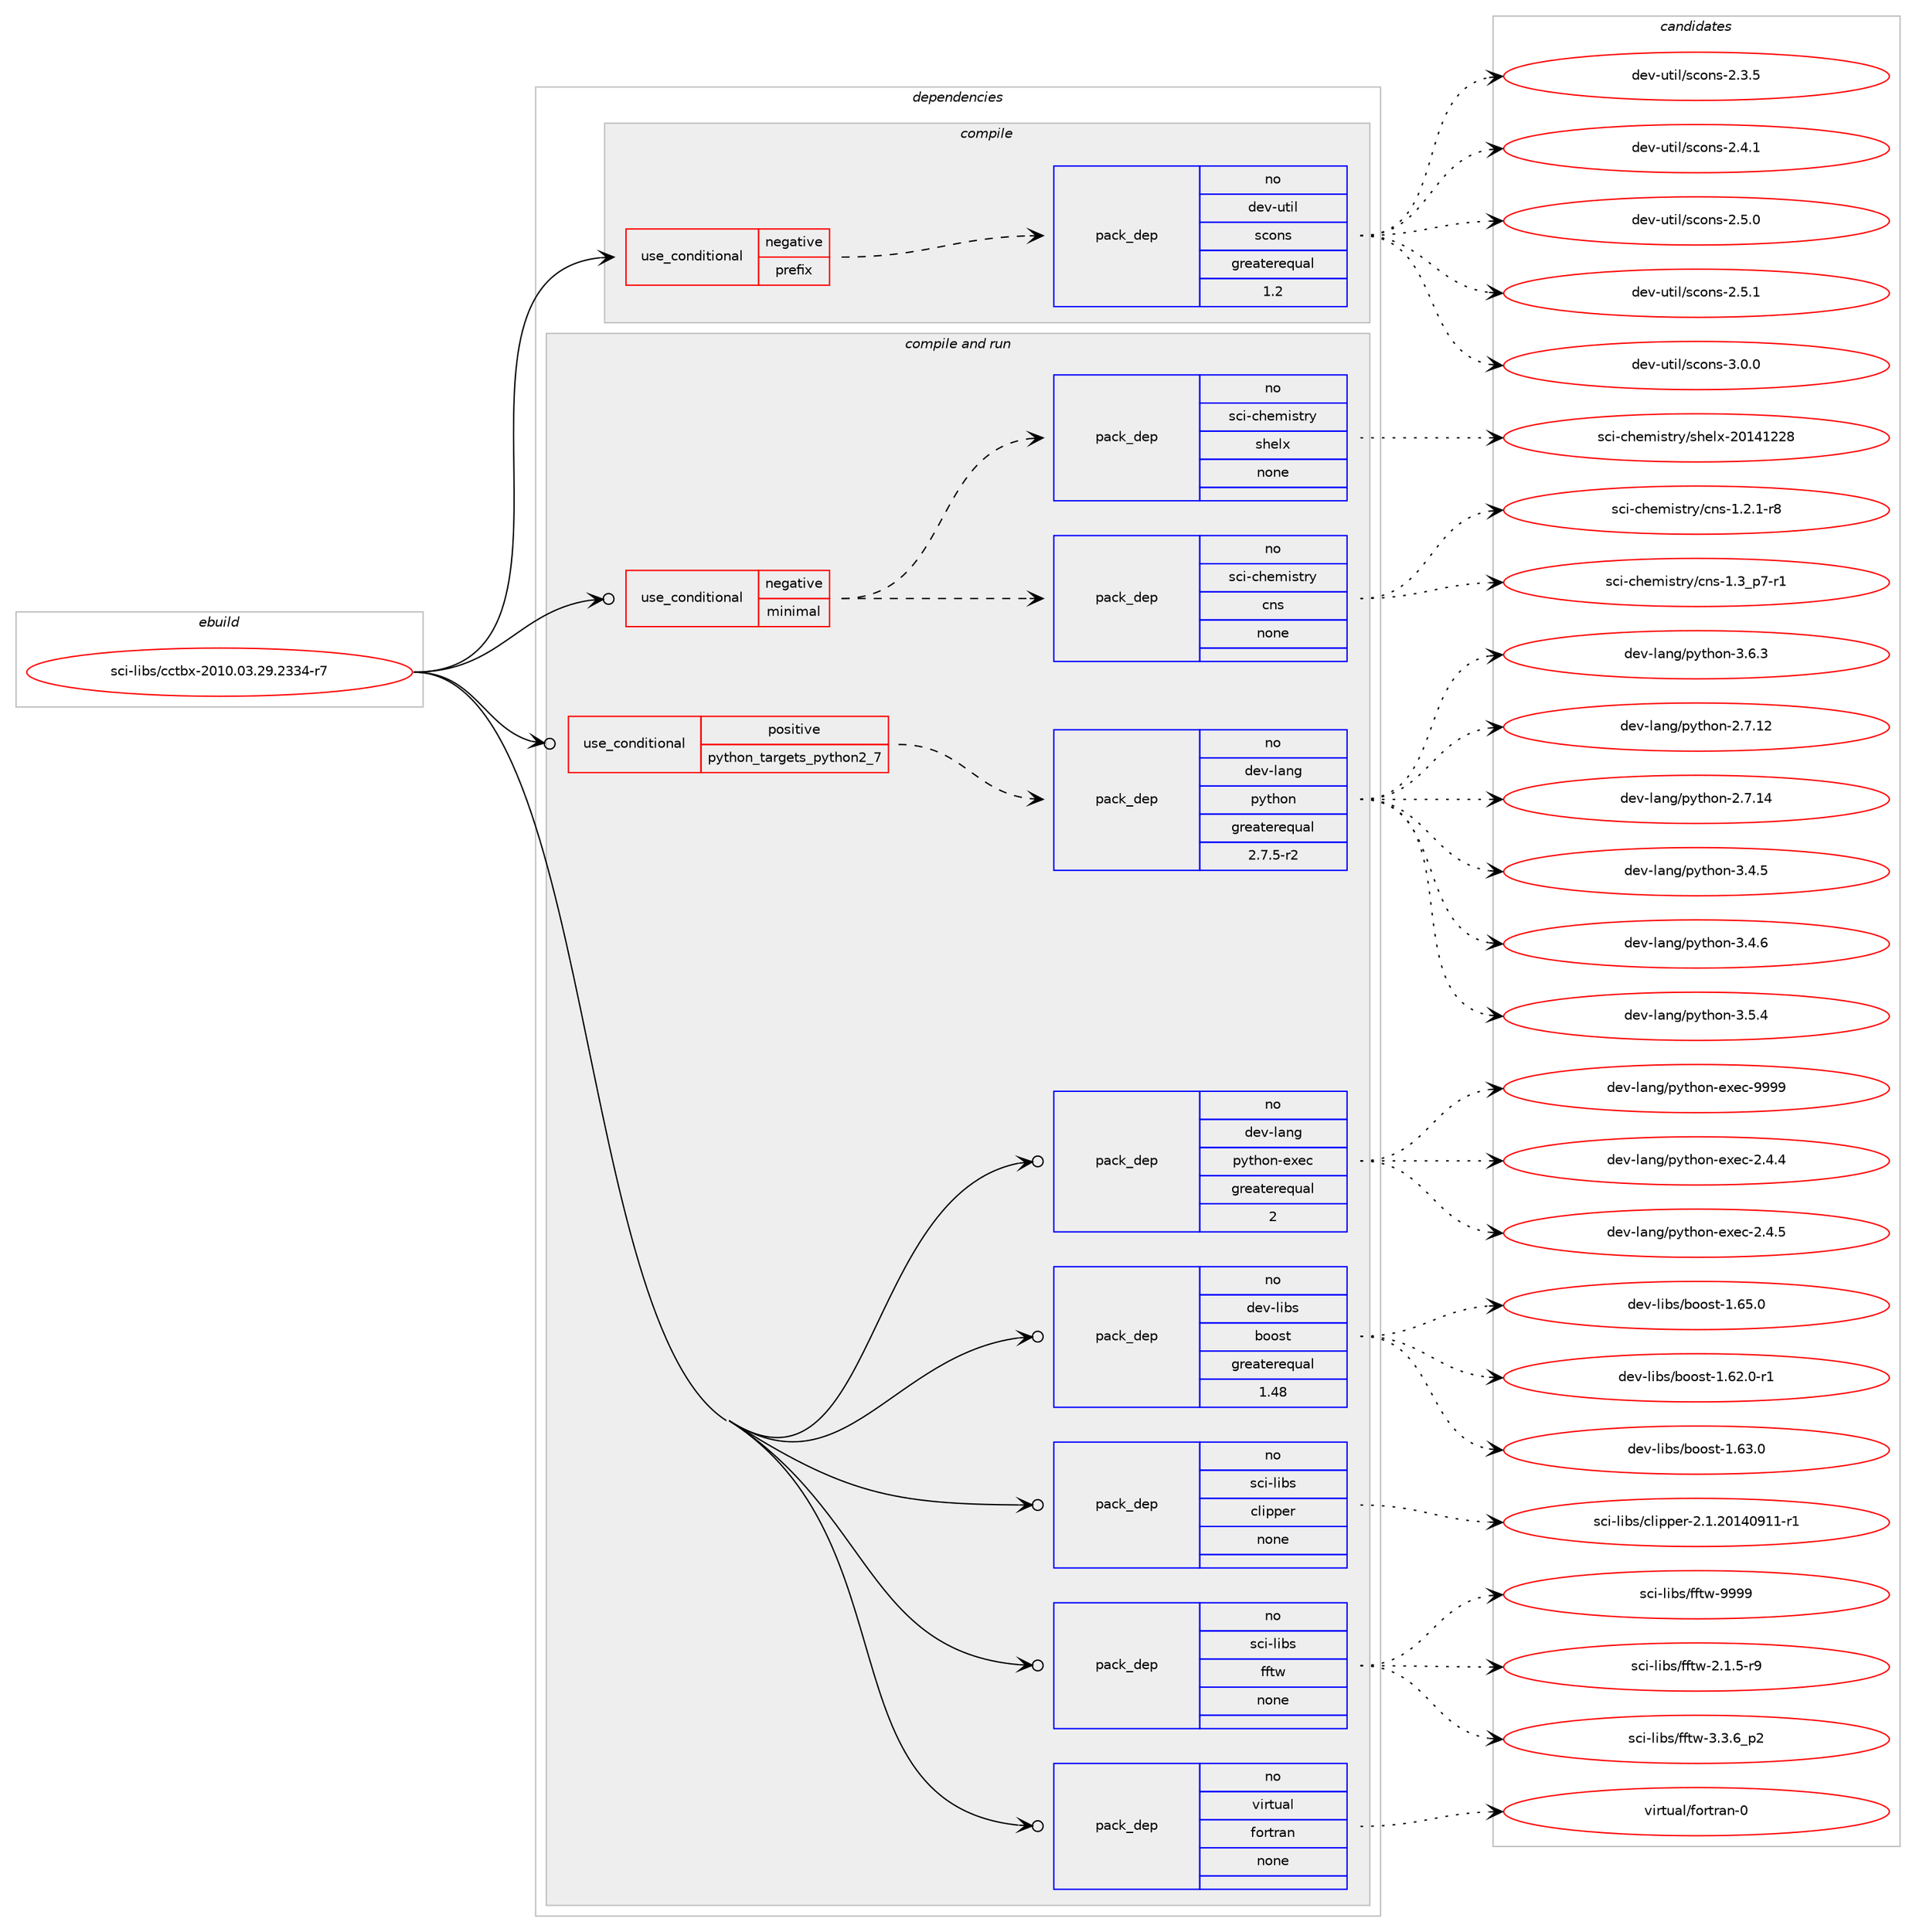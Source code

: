 digraph prolog {

# *************
# Graph options
# *************

newrank=true;
concentrate=true;
compound=true;
graph [rankdir=LR,fontname=Helvetica,fontsize=10,ranksep=1.5];#, ranksep=2.5, nodesep=0.2];
edge  [arrowhead=vee];
node  [fontname=Helvetica,fontsize=10];

# **********
# The ebuild
# **********

subgraph cluster_leftcol {
color=gray;
rank=same;
label=<<i>ebuild</i>>;
id [label="sci-libs/cctbx-2010.03.29.2334-r7", color=red, width=4, href="../sci-libs/cctbx-2010.03.29.2334-r7.svg"];
}

# ****************
# The dependencies
# ****************

subgraph cluster_midcol {
color=gray;
label=<<i>dependencies</i>>;
subgraph cluster_compile {
fillcolor="#eeeeee";
style=filled;
label=<<i>compile</i>>;
subgraph cond110219 {
dependency450342 [label=<<TABLE BORDER="0" CELLBORDER="1" CELLSPACING="0" CELLPADDING="4"><TR><TD ROWSPAN="3" CELLPADDING="10">use_conditional</TD></TR><TR><TD>negative</TD></TR><TR><TD>prefix</TD></TR></TABLE>>, shape=none, color=red];
subgraph pack332284 {
dependency450343 [label=<<TABLE BORDER="0" CELLBORDER="1" CELLSPACING="0" CELLPADDING="4" WIDTH="220"><TR><TD ROWSPAN="6" CELLPADDING="30">pack_dep</TD></TR><TR><TD WIDTH="110">no</TD></TR><TR><TD>dev-util</TD></TR><TR><TD>scons</TD></TR><TR><TD>greaterequal</TD></TR><TR><TD>1.2</TD></TR></TABLE>>, shape=none, color=blue];
}
dependency450342:e -> dependency450343:w [weight=20,style="dashed",arrowhead="vee"];
}
id:e -> dependency450342:w [weight=20,style="solid",arrowhead="vee"];
}
subgraph cluster_compileandrun {
fillcolor="#eeeeee";
style=filled;
label=<<i>compile and run</i>>;
subgraph cond110220 {
dependency450344 [label=<<TABLE BORDER="0" CELLBORDER="1" CELLSPACING="0" CELLPADDING="4"><TR><TD ROWSPAN="3" CELLPADDING="10">use_conditional</TD></TR><TR><TD>negative</TD></TR><TR><TD>minimal</TD></TR></TABLE>>, shape=none, color=red];
subgraph pack332285 {
dependency450345 [label=<<TABLE BORDER="0" CELLBORDER="1" CELLSPACING="0" CELLPADDING="4" WIDTH="220"><TR><TD ROWSPAN="6" CELLPADDING="30">pack_dep</TD></TR><TR><TD WIDTH="110">no</TD></TR><TR><TD>sci-chemistry</TD></TR><TR><TD>cns</TD></TR><TR><TD>none</TD></TR><TR><TD></TD></TR></TABLE>>, shape=none, color=blue];
}
dependency450344:e -> dependency450345:w [weight=20,style="dashed",arrowhead="vee"];
subgraph pack332286 {
dependency450346 [label=<<TABLE BORDER="0" CELLBORDER="1" CELLSPACING="0" CELLPADDING="4" WIDTH="220"><TR><TD ROWSPAN="6" CELLPADDING="30">pack_dep</TD></TR><TR><TD WIDTH="110">no</TD></TR><TR><TD>sci-chemistry</TD></TR><TR><TD>shelx</TD></TR><TR><TD>none</TD></TR><TR><TD></TD></TR></TABLE>>, shape=none, color=blue];
}
dependency450344:e -> dependency450346:w [weight=20,style="dashed",arrowhead="vee"];
}
id:e -> dependency450344:w [weight=20,style="solid",arrowhead="odotvee"];
subgraph cond110221 {
dependency450347 [label=<<TABLE BORDER="0" CELLBORDER="1" CELLSPACING="0" CELLPADDING="4"><TR><TD ROWSPAN="3" CELLPADDING="10">use_conditional</TD></TR><TR><TD>positive</TD></TR><TR><TD>python_targets_python2_7</TD></TR></TABLE>>, shape=none, color=red];
subgraph pack332287 {
dependency450348 [label=<<TABLE BORDER="0" CELLBORDER="1" CELLSPACING="0" CELLPADDING="4" WIDTH="220"><TR><TD ROWSPAN="6" CELLPADDING="30">pack_dep</TD></TR><TR><TD WIDTH="110">no</TD></TR><TR><TD>dev-lang</TD></TR><TR><TD>python</TD></TR><TR><TD>greaterequal</TD></TR><TR><TD>2.7.5-r2</TD></TR></TABLE>>, shape=none, color=blue];
}
dependency450347:e -> dependency450348:w [weight=20,style="dashed",arrowhead="vee"];
}
id:e -> dependency450347:w [weight=20,style="solid",arrowhead="odotvee"];
subgraph pack332288 {
dependency450349 [label=<<TABLE BORDER="0" CELLBORDER="1" CELLSPACING="0" CELLPADDING="4" WIDTH="220"><TR><TD ROWSPAN="6" CELLPADDING="30">pack_dep</TD></TR><TR><TD WIDTH="110">no</TD></TR><TR><TD>dev-lang</TD></TR><TR><TD>python-exec</TD></TR><TR><TD>greaterequal</TD></TR><TR><TD>2</TD></TR></TABLE>>, shape=none, color=blue];
}
id:e -> dependency450349:w [weight=20,style="solid",arrowhead="odotvee"];
subgraph pack332289 {
dependency450350 [label=<<TABLE BORDER="0" CELLBORDER="1" CELLSPACING="0" CELLPADDING="4" WIDTH="220"><TR><TD ROWSPAN="6" CELLPADDING="30">pack_dep</TD></TR><TR><TD WIDTH="110">no</TD></TR><TR><TD>dev-libs</TD></TR><TR><TD>boost</TD></TR><TR><TD>greaterequal</TD></TR><TR><TD>1.48</TD></TR></TABLE>>, shape=none, color=blue];
}
id:e -> dependency450350:w [weight=20,style="solid",arrowhead="odotvee"];
subgraph pack332290 {
dependency450351 [label=<<TABLE BORDER="0" CELLBORDER="1" CELLSPACING="0" CELLPADDING="4" WIDTH="220"><TR><TD ROWSPAN="6" CELLPADDING="30">pack_dep</TD></TR><TR><TD WIDTH="110">no</TD></TR><TR><TD>sci-libs</TD></TR><TR><TD>clipper</TD></TR><TR><TD>none</TD></TR><TR><TD></TD></TR></TABLE>>, shape=none, color=blue];
}
id:e -> dependency450351:w [weight=20,style="solid",arrowhead="odotvee"];
subgraph pack332291 {
dependency450352 [label=<<TABLE BORDER="0" CELLBORDER="1" CELLSPACING="0" CELLPADDING="4" WIDTH="220"><TR><TD ROWSPAN="6" CELLPADDING="30">pack_dep</TD></TR><TR><TD WIDTH="110">no</TD></TR><TR><TD>sci-libs</TD></TR><TR><TD>fftw</TD></TR><TR><TD>none</TD></TR><TR><TD></TD></TR></TABLE>>, shape=none, color=blue];
}
id:e -> dependency450352:w [weight=20,style="solid",arrowhead="odotvee"];
subgraph pack332292 {
dependency450353 [label=<<TABLE BORDER="0" CELLBORDER="1" CELLSPACING="0" CELLPADDING="4" WIDTH="220"><TR><TD ROWSPAN="6" CELLPADDING="30">pack_dep</TD></TR><TR><TD WIDTH="110">no</TD></TR><TR><TD>virtual</TD></TR><TR><TD>fortran</TD></TR><TR><TD>none</TD></TR><TR><TD></TD></TR></TABLE>>, shape=none, color=blue];
}
id:e -> dependency450353:w [weight=20,style="solid",arrowhead="odotvee"];
}
subgraph cluster_run {
fillcolor="#eeeeee";
style=filled;
label=<<i>run</i>>;
}
}

# **************
# The candidates
# **************

subgraph cluster_choices {
rank=same;
color=gray;
label=<<i>candidates</i>>;

subgraph choice332284 {
color=black;
nodesep=1;
choice100101118451171161051084711599111110115455046514653 [label="dev-util/scons-2.3.5", color=red, width=4,href="../dev-util/scons-2.3.5.svg"];
choice100101118451171161051084711599111110115455046524649 [label="dev-util/scons-2.4.1", color=red, width=4,href="../dev-util/scons-2.4.1.svg"];
choice100101118451171161051084711599111110115455046534648 [label="dev-util/scons-2.5.0", color=red, width=4,href="../dev-util/scons-2.5.0.svg"];
choice100101118451171161051084711599111110115455046534649 [label="dev-util/scons-2.5.1", color=red, width=4,href="../dev-util/scons-2.5.1.svg"];
choice100101118451171161051084711599111110115455146484648 [label="dev-util/scons-3.0.0", color=red, width=4,href="../dev-util/scons-3.0.0.svg"];
dependency450343:e -> choice100101118451171161051084711599111110115455046514653:w [style=dotted,weight="100"];
dependency450343:e -> choice100101118451171161051084711599111110115455046524649:w [style=dotted,weight="100"];
dependency450343:e -> choice100101118451171161051084711599111110115455046534648:w [style=dotted,weight="100"];
dependency450343:e -> choice100101118451171161051084711599111110115455046534649:w [style=dotted,weight="100"];
dependency450343:e -> choice100101118451171161051084711599111110115455146484648:w [style=dotted,weight="100"];
}
subgraph choice332285 {
color=black;
nodesep=1;
choice11599105459910410110910511511611412147991101154549465046494511456 [label="sci-chemistry/cns-1.2.1-r8", color=red, width=4,href="../sci-chemistry/cns-1.2.1-r8.svg"];
choice11599105459910410110910511511611412147991101154549465195112554511449 [label="sci-chemistry/cns-1.3_p7-r1", color=red, width=4,href="../sci-chemistry/cns-1.3_p7-r1.svg"];
dependency450345:e -> choice11599105459910410110910511511611412147991101154549465046494511456:w [style=dotted,weight="100"];
dependency450345:e -> choice11599105459910410110910511511611412147991101154549465195112554511449:w [style=dotted,weight="100"];
}
subgraph choice332286 {
color=black;
nodesep=1;
choice11599105459910410110910511511611412147115104101108120455048495249505056 [label="sci-chemistry/shelx-20141228", color=red, width=4,href="../sci-chemistry/shelx-20141228.svg"];
dependency450346:e -> choice11599105459910410110910511511611412147115104101108120455048495249505056:w [style=dotted,weight="100"];
}
subgraph choice332287 {
color=black;
nodesep=1;
choice10010111845108971101034711212111610411111045504655464950 [label="dev-lang/python-2.7.12", color=red, width=4,href="../dev-lang/python-2.7.12.svg"];
choice10010111845108971101034711212111610411111045504655464952 [label="dev-lang/python-2.7.14", color=red, width=4,href="../dev-lang/python-2.7.14.svg"];
choice100101118451089711010347112121116104111110455146524653 [label="dev-lang/python-3.4.5", color=red, width=4,href="../dev-lang/python-3.4.5.svg"];
choice100101118451089711010347112121116104111110455146524654 [label="dev-lang/python-3.4.6", color=red, width=4,href="../dev-lang/python-3.4.6.svg"];
choice100101118451089711010347112121116104111110455146534652 [label="dev-lang/python-3.5.4", color=red, width=4,href="../dev-lang/python-3.5.4.svg"];
choice100101118451089711010347112121116104111110455146544651 [label="dev-lang/python-3.6.3", color=red, width=4,href="../dev-lang/python-3.6.3.svg"];
dependency450348:e -> choice10010111845108971101034711212111610411111045504655464950:w [style=dotted,weight="100"];
dependency450348:e -> choice10010111845108971101034711212111610411111045504655464952:w [style=dotted,weight="100"];
dependency450348:e -> choice100101118451089711010347112121116104111110455146524653:w [style=dotted,weight="100"];
dependency450348:e -> choice100101118451089711010347112121116104111110455146524654:w [style=dotted,weight="100"];
dependency450348:e -> choice100101118451089711010347112121116104111110455146534652:w [style=dotted,weight="100"];
dependency450348:e -> choice100101118451089711010347112121116104111110455146544651:w [style=dotted,weight="100"];
}
subgraph choice332288 {
color=black;
nodesep=1;
choice1001011184510897110103471121211161041111104510112010199455046524652 [label="dev-lang/python-exec-2.4.4", color=red, width=4,href="../dev-lang/python-exec-2.4.4.svg"];
choice1001011184510897110103471121211161041111104510112010199455046524653 [label="dev-lang/python-exec-2.4.5", color=red, width=4,href="../dev-lang/python-exec-2.4.5.svg"];
choice10010111845108971101034711212111610411111045101120101994557575757 [label="dev-lang/python-exec-9999", color=red, width=4,href="../dev-lang/python-exec-9999.svg"];
dependency450349:e -> choice1001011184510897110103471121211161041111104510112010199455046524652:w [style=dotted,weight="100"];
dependency450349:e -> choice1001011184510897110103471121211161041111104510112010199455046524653:w [style=dotted,weight="100"];
dependency450349:e -> choice10010111845108971101034711212111610411111045101120101994557575757:w [style=dotted,weight="100"];
}
subgraph choice332289 {
color=black;
nodesep=1;
choice10010111845108105981154798111111115116454946545046484511449 [label="dev-libs/boost-1.62.0-r1", color=red, width=4,href="../dev-libs/boost-1.62.0-r1.svg"];
choice1001011184510810598115479811111111511645494654514648 [label="dev-libs/boost-1.63.0", color=red, width=4,href="../dev-libs/boost-1.63.0.svg"];
choice1001011184510810598115479811111111511645494654534648 [label="dev-libs/boost-1.65.0", color=red, width=4,href="../dev-libs/boost-1.65.0.svg"];
dependency450350:e -> choice10010111845108105981154798111111115116454946545046484511449:w [style=dotted,weight="100"];
dependency450350:e -> choice1001011184510810598115479811111111511645494654514648:w [style=dotted,weight="100"];
dependency450350:e -> choice1001011184510810598115479811111111511645494654534648:w [style=dotted,weight="100"];
}
subgraph choice332290 {
color=black;
nodesep=1;
choice1159910545108105981154799108105112112101114455046494650484952485749494511449 [label="sci-libs/clipper-2.1.20140911-r1", color=red, width=4,href="../sci-libs/clipper-2.1.20140911-r1.svg"];
dependency450351:e -> choice1159910545108105981154799108105112112101114455046494650484952485749494511449:w [style=dotted,weight="100"];
}
subgraph choice332291 {
color=black;
nodesep=1;
choice115991054510810598115471021021161194550464946534511457 [label="sci-libs/fftw-2.1.5-r9", color=red, width=4,href="../sci-libs/fftw-2.1.5-r9.svg"];
choice115991054510810598115471021021161194551465146549511250 [label="sci-libs/fftw-3.3.6_p2", color=red, width=4,href="../sci-libs/fftw-3.3.6_p2.svg"];
choice115991054510810598115471021021161194557575757 [label="sci-libs/fftw-9999", color=red, width=4,href="../sci-libs/fftw-9999.svg"];
dependency450352:e -> choice115991054510810598115471021021161194550464946534511457:w [style=dotted,weight="100"];
dependency450352:e -> choice115991054510810598115471021021161194551465146549511250:w [style=dotted,weight="100"];
dependency450352:e -> choice115991054510810598115471021021161194557575757:w [style=dotted,weight="100"];
}
subgraph choice332292 {
color=black;
nodesep=1;
choice1181051141161179710847102111114116114971104548 [label="virtual/fortran-0", color=red, width=4,href="../virtual/fortran-0.svg"];
dependency450353:e -> choice1181051141161179710847102111114116114971104548:w [style=dotted,weight="100"];
}
}

}
